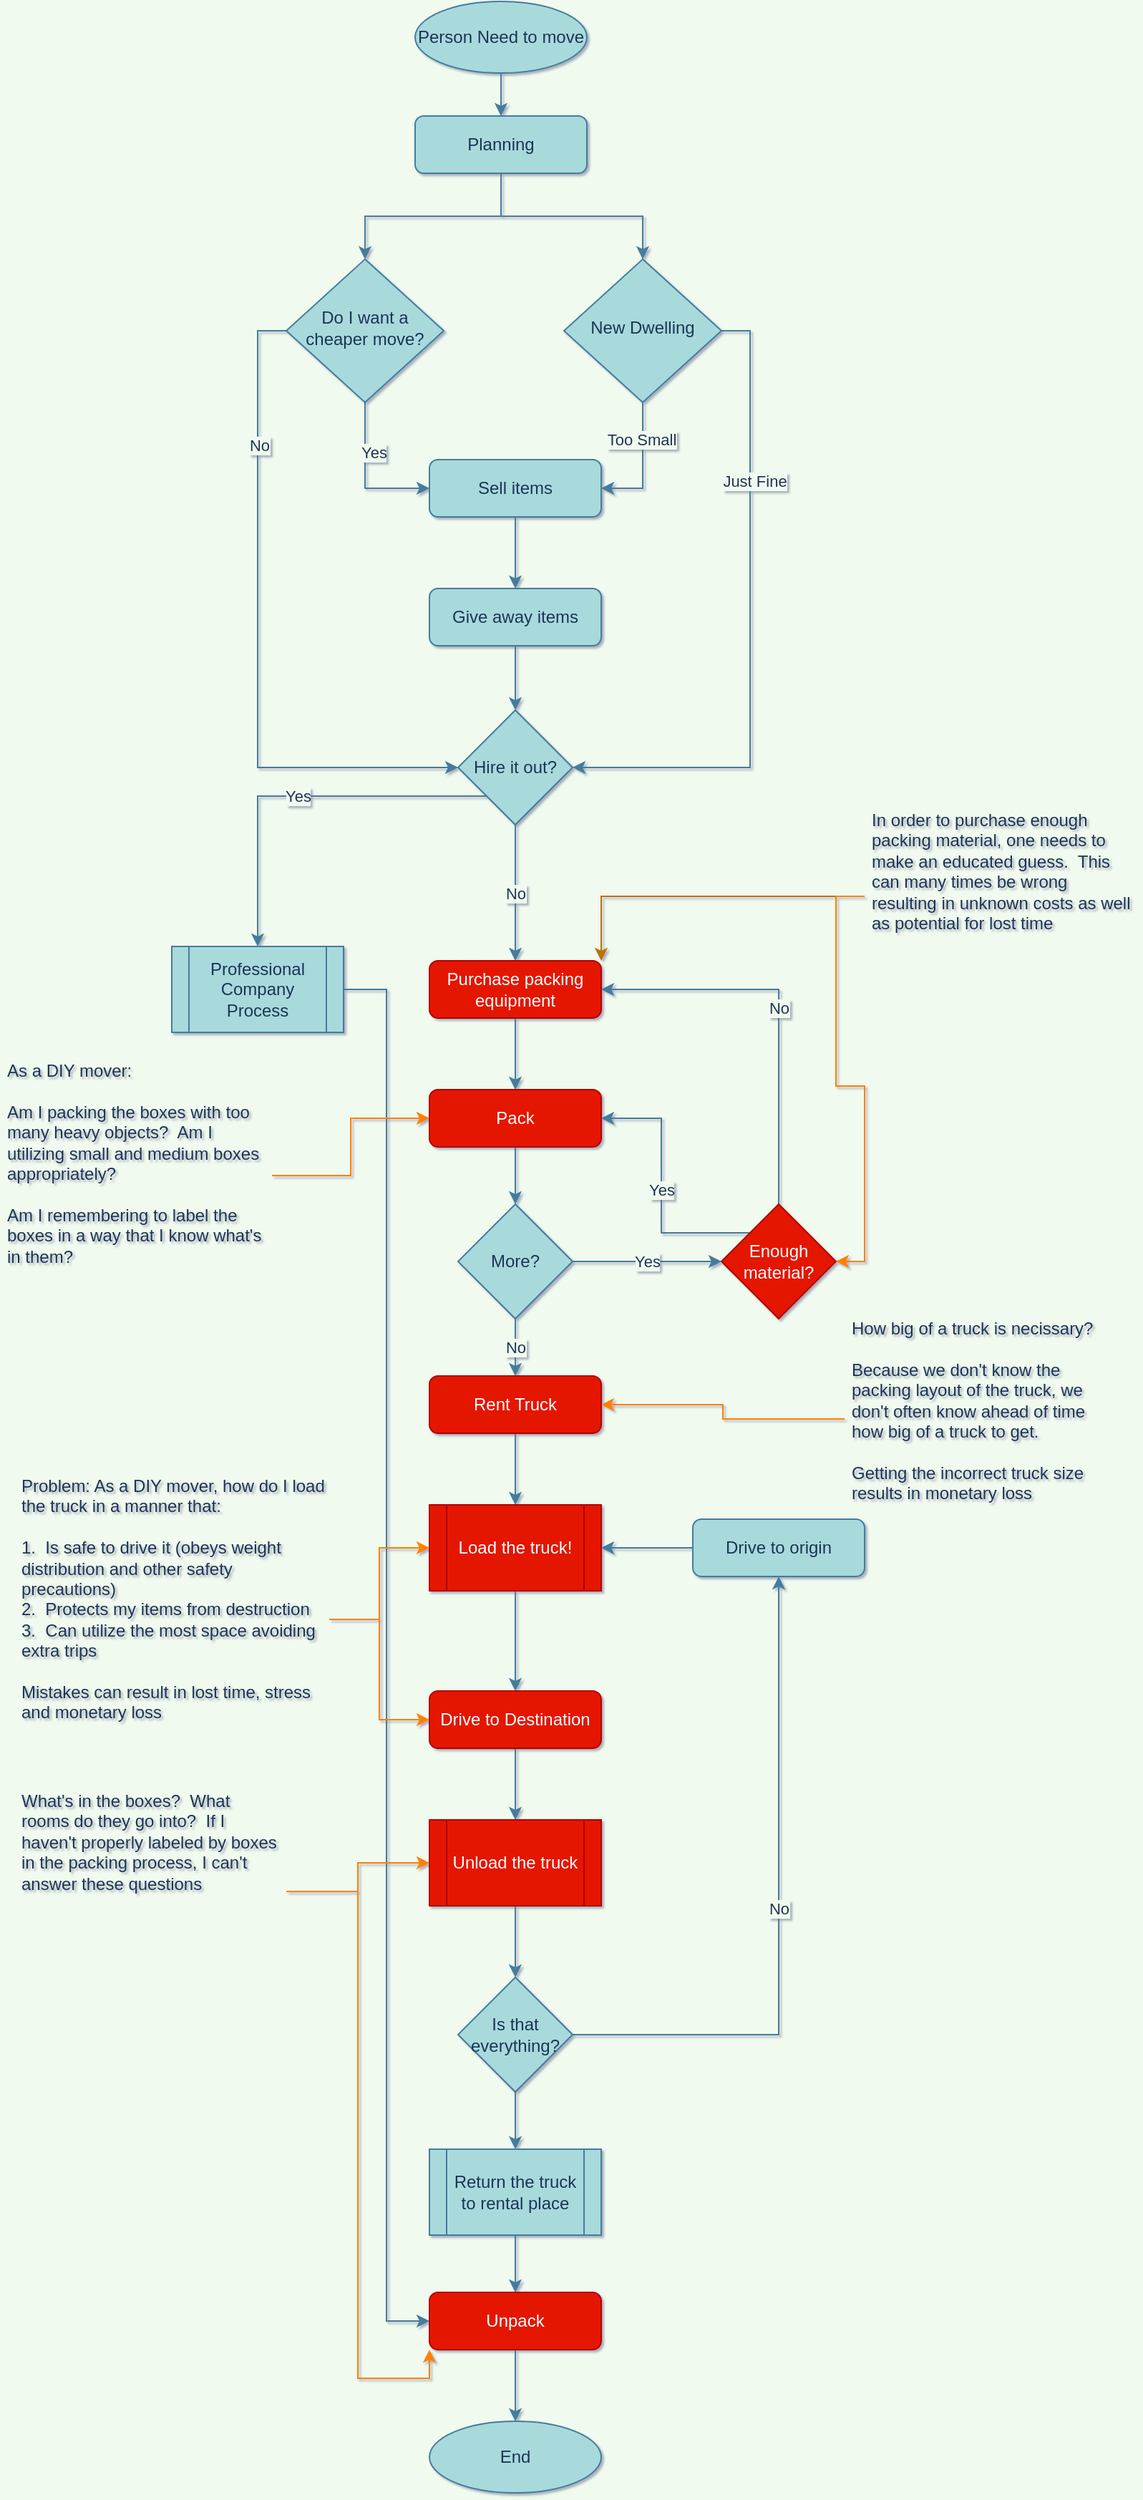 <mxfile version="13.7.4"><diagram id="C5RBs43oDa-KdzZeNtuy" name="Page-1"><mxGraphModel dx="1422" dy="791" grid="1" gridSize="10" guides="1" tooltips="1" connect="1" arrows="1" fold="1" page="1" pageScale="1" pageWidth="827" pageHeight="1169" background="#F1FAEE" math="0" shadow="1"><root><mxCell id="WIyWlLk6GJQsqaUBKTNV-0"/><mxCell id="WIyWlLk6GJQsqaUBKTNV-1" parent="WIyWlLk6GJQsqaUBKTNV-0"/><mxCell id="AgDbntee7CzR2gT0Nnll-7" style="edgeStyle=orthogonalEdgeStyle;rounded=0;orthogonalLoop=1;jettySize=auto;html=1;entryX=1;entryY=0.5;entryDx=0;entryDy=0;labelBackgroundColor=#F1FAEE;strokeColor=#457B9D;fontColor=#1D3557;" parent="WIyWlLk6GJQsqaUBKTNV-1" source="WIyWlLk6GJQsqaUBKTNV-6" target="WIyWlLk6GJQsqaUBKTNV-7" edge="1"><mxGeometry relative="1" as="geometry"/></mxCell><mxCell id="AgDbntee7CzR2gT0Nnll-9" value="Too Small" style="edgeLabel;html=1;align=center;verticalAlign=middle;resizable=0;points=[];labelBackgroundColor=#F1FAEE;fontColor=#1D3557;" parent="AgDbntee7CzR2gT0Nnll-7" vertex="1" connectable="0"><mxGeometry x="-0.412" y="-1" relative="1" as="geometry"><mxPoint as="offset"/></mxGeometry></mxCell><mxCell id="AgDbntee7CzR2gT0Nnll-31" style="edgeStyle=orthogonalEdgeStyle;rounded=0;orthogonalLoop=1;jettySize=auto;html=1;entryX=1;entryY=0.5;entryDx=0;entryDy=0;exitX=1;exitY=0.5;exitDx=0;exitDy=0;labelBackgroundColor=#F1FAEE;strokeColor=#457B9D;fontColor=#1D3557;" parent="WIyWlLk6GJQsqaUBKTNV-1" source="WIyWlLk6GJQsqaUBKTNV-6" target="AgDbntee7CzR2gT0Nnll-17" edge="1"><mxGeometry relative="1" as="geometry"/></mxCell><mxCell id="AgDbntee7CzR2gT0Nnll-32" value="Just Fine" style="edgeLabel;html=1;align=center;verticalAlign=middle;resizable=0;points=[];labelBackgroundColor=#F1FAEE;fontColor=#1D3557;" parent="AgDbntee7CzR2gT0Nnll-31" vertex="1" connectable="0"><mxGeometry x="-0.443" y="3" relative="1" as="geometry"><mxPoint as="offset"/></mxGeometry></mxCell><mxCell id="WIyWlLk6GJQsqaUBKTNV-6" value="New Dwelling" style="rhombus;whiteSpace=wrap;html=1;shadow=0;fontFamily=Helvetica;fontSize=12;align=center;strokeWidth=1;spacing=6;spacingTop=-4;fillColor=#A8DADC;strokeColor=#457B9D;fontColor=#1D3557;" parent="WIyWlLk6GJQsqaUBKTNV-1" vertex="1"><mxGeometry x="414" y="190" width="110" height="100" as="geometry"/></mxCell><mxCell id="AgDbntee7CzR2gT0Nnll-8" value="" style="edgeStyle=orthogonalEdgeStyle;rounded=0;orthogonalLoop=1;jettySize=auto;html=1;exitX=0.5;exitY=1;exitDx=0;exitDy=0;labelBackgroundColor=#F1FAEE;strokeColor=#457B9D;fontColor=#1D3557;" parent="WIyWlLk6GJQsqaUBKTNV-1" source="WIyWlLk6GJQsqaUBKTNV-7" target="AgDbntee7CzR2gT0Nnll-6" edge="1"><mxGeometry relative="1" as="geometry"/></mxCell><mxCell id="WIyWlLk6GJQsqaUBKTNV-7" value="Sell items" style="rounded=1;whiteSpace=wrap;html=1;fontSize=12;glass=0;strokeWidth=1;shadow=0;fillColor=#A8DADC;strokeColor=#457B9D;fontColor=#1D3557;" parent="WIyWlLk6GJQsqaUBKTNV-1" vertex="1"><mxGeometry x="320" y="330" width="120" height="40" as="geometry"/></mxCell><mxCell id="AgDbntee7CzR2gT0Nnll-26" style="edgeStyle=orthogonalEdgeStyle;rounded=0;orthogonalLoop=1;jettySize=auto;html=1;entryX=0.5;entryY=0;entryDx=0;entryDy=0;labelBackgroundColor=#F1FAEE;strokeColor=#457B9D;fontColor=#1D3557;" parent="WIyWlLk6GJQsqaUBKTNV-1" source="AgDbntee7CzR2gT0Nnll-0" target="AgDbntee7CzR2gT0Nnll-1" edge="1"><mxGeometry relative="1" as="geometry"/></mxCell><mxCell id="AgDbntee7CzR2gT0Nnll-0" value="Person Need to move" style="ellipse;whiteSpace=wrap;html=1;fillColor=#A8DADC;strokeColor=#457B9D;fontColor=#1D3557;" parent="WIyWlLk6GJQsqaUBKTNV-1" vertex="1"><mxGeometry x="310" y="10" width="120" height="50" as="geometry"/></mxCell><mxCell id="AgDbntee7CzR2gT0Nnll-27" style="edgeStyle=orthogonalEdgeStyle;rounded=0;orthogonalLoop=1;jettySize=auto;html=1;entryX=0.5;entryY=0;entryDx=0;entryDy=0;labelBackgroundColor=#F1FAEE;strokeColor=#457B9D;fontColor=#1D3557;" parent="WIyWlLk6GJQsqaUBKTNV-1" source="AgDbntee7CzR2gT0Nnll-1" target="WIyWlLk6GJQsqaUBKTNV-6" edge="1"><mxGeometry relative="1" as="geometry"/></mxCell><mxCell id="AgDbntee7CzR2gT0Nnll-30" style="edgeStyle=orthogonalEdgeStyle;rounded=0;orthogonalLoop=1;jettySize=auto;html=1;entryX=0.5;entryY=0;entryDx=0;entryDy=0;exitX=0.5;exitY=1;exitDx=0;exitDy=0;labelBackgroundColor=#F1FAEE;strokeColor=#457B9D;fontColor=#1D3557;" parent="WIyWlLk6GJQsqaUBKTNV-1" source="AgDbntee7CzR2gT0Nnll-1" target="AgDbntee7CzR2gT0Nnll-11" edge="1"><mxGeometry relative="1" as="geometry"/></mxCell><mxCell id="AgDbntee7CzR2gT0Nnll-1" value="Planning" style="rounded=1;whiteSpace=wrap;html=1;fontSize=12;glass=0;strokeWidth=1;shadow=0;fillColor=#A8DADC;strokeColor=#457B9D;fontColor=#1D3557;" parent="WIyWlLk6GJQsqaUBKTNV-1" vertex="1"><mxGeometry x="310" y="90" width="120" height="40" as="geometry"/></mxCell><mxCell id="AgDbntee7CzR2gT0Nnll-5" value="End" style="ellipse;whiteSpace=wrap;html=1;fillColor=#A8DADC;strokeColor=#457B9D;fontColor=#1D3557;" parent="WIyWlLk6GJQsqaUBKTNV-1" vertex="1"><mxGeometry x="320" y="1700" width="120" height="50" as="geometry"/></mxCell><mxCell id="AgDbntee7CzR2gT0Nnll-29" style="edgeStyle=orthogonalEdgeStyle;rounded=0;orthogonalLoop=1;jettySize=auto;html=1;entryX=0.5;entryY=0;entryDx=0;entryDy=0;labelBackgroundColor=#F1FAEE;strokeColor=#457B9D;fontColor=#1D3557;" parent="WIyWlLk6GJQsqaUBKTNV-1" source="AgDbntee7CzR2gT0Nnll-6" target="AgDbntee7CzR2gT0Nnll-17" edge="1"><mxGeometry relative="1" as="geometry"/></mxCell><mxCell id="AgDbntee7CzR2gT0Nnll-6" value="Give away items" style="rounded=1;whiteSpace=wrap;html=1;fontSize=12;glass=0;strokeWidth=1;shadow=0;fillColor=#A8DADC;strokeColor=#457B9D;fontColor=#1D3557;" parent="WIyWlLk6GJQsqaUBKTNV-1" vertex="1"><mxGeometry x="320" y="420" width="120" height="40" as="geometry"/></mxCell><mxCell id="AgDbntee7CzR2gT0Nnll-13" style="edgeStyle=orthogonalEdgeStyle;rounded=0;orthogonalLoop=1;jettySize=auto;html=1;entryX=0;entryY=0.5;entryDx=0;entryDy=0;labelBackgroundColor=#F1FAEE;strokeColor=#457B9D;fontColor=#1D3557;" parent="WIyWlLk6GJQsqaUBKTNV-1" source="AgDbntee7CzR2gT0Nnll-11" target="WIyWlLk6GJQsqaUBKTNV-7" edge="1"><mxGeometry relative="1" as="geometry"/></mxCell><mxCell id="AgDbntee7CzR2gT0Nnll-14" value="Yes" style="edgeLabel;html=1;align=center;verticalAlign=middle;resizable=0;points=[];labelBackgroundColor=#F1FAEE;fontColor=#1D3557;" parent="AgDbntee7CzR2gT0Nnll-13" vertex="1" connectable="0"><mxGeometry x="-0.338" y="6" relative="1" as="geometry"><mxPoint as="offset"/></mxGeometry></mxCell><mxCell id="AgDbntee7CzR2gT0Nnll-33" style="edgeStyle=orthogonalEdgeStyle;rounded=0;orthogonalLoop=1;jettySize=auto;html=1;entryX=0;entryY=0.5;entryDx=0;entryDy=0;exitX=0;exitY=0.5;exitDx=0;exitDy=0;labelBackgroundColor=#F1FAEE;strokeColor=#457B9D;fontColor=#1D3557;" parent="WIyWlLk6GJQsqaUBKTNV-1" source="AgDbntee7CzR2gT0Nnll-11" target="AgDbntee7CzR2gT0Nnll-17" edge="1"><mxGeometry relative="1" as="geometry"/></mxCell><mxCell id="AgDbntee7CzR2gT0Nnll-34" value="No" style="edgeLabel;html=1;align=center;verticalAlign=middle;resizable=0;points=[];labelBackgroundColor=#F1FAEE;fontColor=#1D3557;" parent="AgDbntee7CzR2gT0Nnll-33" vertex="1" connectable="0"><mxGeometry x="-0.57" y="1" relative="1" as="geometry"><mxPoint as="offset"/></mxGeometry></mxCell><mxCell id="AgDbntee7CzR2gT0Nnll-11" value="Do I want a cheaper move?" style="rhombus;whiteSpace=wrap;html=1;shadow=0;fontFamily=Helvetica;fontSize=12;align=center;strokeWidth=1;spacing=6;spacingTop=-4;fillColor=#A8DADC;strokeColor=#457B9D;fontColor=#1D3557;" parent="WIyWlLk6GJQsqaUBKTNV-1" vertex="1"><mxGeometry x="220" y="190" width="110" height="100" as="geometry"/></mxCell><mxCell id="AgDbntee7CzR2gT0Nnll-47" value="No" style="edgeStyle=orthogonalEdgeStyle;rounded=0;orthogonalLoop=1;jettySize=auto;html=1;labelBackgroundColor=#F1FAEE;strokeColor=#457B9D;fontColor=#1D3557;" parent="WIyWlLk6GJQsqaUBKTNV-1" source="AgDbntee7CzR2gT0Nnll-17" target="AgDbntee7CzR2gT0Nnll-18" edge="1"><mxGeometry relative="1" as="geometry"/></mxCell><mxCell id="BCpCwJ4QVLS-3uEzYNqA-1" value="Yes" style="edgeStyle=orthogonalEdgeStyle;rounded=0;orthogonalLoop=1;jettySize=auto;html=1;exitX=0;exitY=1;exitDx=0;exitDy=0;labelBackgroundColor=#F1FAEE;strokeColor=#457B9D;fontColor=#1D3557;" edge="1" parent="WIyWlLk6GJQsqaUBKTNV-1" source="AgDbntee7CzR2gT0Nnll-17" target="BCpCwJ4QVLS-3uEzYNqA-0"><mxGeometry relative="1" as="geometry"/></mxCell><mxCell id="AgDbntee7CzR2gT0Nnll-17" value="Hire it out?" style="rhombus;whiteSpace=wrap;html=1;fillColor=#A8DADC;strokeColor=#457B9D;fontColor=#1D3557;" parent="WIyWlLk6GJQsqaUBKTNV-1" vertex="1"><mxGeometry x="340" y="505" width="80" height="80" as="geometry"/></mxCell><mxCell id="AgDbntee7CzR2gT0Nnll-96" style="edgeStyle=orthogonalEdgeStyle;rounded=0;orthogonalLoop=1;jettySize=auto;html=1;labelBackgroundColor=#F1FAEE;strokeColor=#457B9D;fontColor=#1D3557;" parent="WIyWlLk6GJQsqaUBKTNV-1" source="AgDbntee7CzR2gT0Nnll-18" target="AgDbntee7CzR2gT0Nnll-49" edge="1"><mxGeometry relative="1" as="geometry"/></mxCell><mxCell id="AgDbntee7CzR2gT0Nnll-18" value="Purchase packing equipment" style="rounded=1;whiteSpace=wrap;html=1;fontSize=12;glass=0;strokeWidth=1;shadow=0;fillColor=#e51400;strokeColor=#B20000;fontColor=#ffffff;" parent="WIyWlLk6GJQsqaUBKTNV-1" vertex="1"><mxGeometry x="320" y="680" width="120" height="40" as="geometry"/></mxCell><mxCell id="AgDbntee7CzR2gT0Nnll-52" value="" style="edgeStyle=orthogonalEdgeStyle;rounded=0;orthogonalLoop=1;jettySize=auto;html=1;labelBackgroundColor=#F1FAEE;strokeColor=#457B9D;fontColor=#1D3557;" parent="WIyWlLk6GJQsqaUBKTNV-1" source="AgDbntee7CzR2gT0Nnll-49" target="AgDbntee7CzR2gT0Nnll-51" edge="1"><mxGeometry relative="1" as="geometry"/></mxCell><mxCell id="AgDbntee7CzR2gT0Nnll-49" value="Pack" style="rounded=1;whiteSpace=wrap;html=1;fontSize=12;glass=0;strokeWidth=1;shadow=0;fillColor=#e51400;strokeColor=#B20000;fontColor=#ffffff;" parent="WIyWlLk6GJQsqaUBKTNV-1" vertex="1"><mxGeometry x="320" y="770" width="120" height="40" as="geometry"/></mxCell><mxCell id="AgDbntee7CzR2gT0Nnll-55" value="Yes" style="edgeStyle=orthogonalEdgeStyle;rounded=0;orthogonalLoop=1;jettySize=auto;html=1;labelBackgroundColor=#F1FAEE;strokeColor=#457B9D;fontColor=#1D3557;" parent="WIyWlLk6GJQsqaUBKTNV-1" source="AgDbntee7CzR2gT0Nnll-51" target="AgDbntee7CzR2gT0Nnll-54" edge="1"><mxGeometry relative="1" as="geometry"/></mxCell><mxCell id="AgDbntee7CzR2gT0Nnll-59" value="No" style="edgeStyle=orthogonalEdgeStyle;rounded=0;orthogonalLoop=1;jettySize=auto;html=1;labelBackgroundColor=#F1FAEE;strokeColor=#457B9D;fontColor=#1D3557;" parent="WIyWlLk6GJQsqaUBKTNV-1" source="AgDbntee7CzR2gT0Nnll-51" target="AgDbntee7CzR2gT0Nnll-58" edge="1"><mxGeometry relative="1" as="geometry"/></mxCell><mxCell id="AgDbntee7CzR2gT0Nnll-51" value="More?" style="rhombus;whiteSpace=wrap;html=1;fillColor=#A8DADC;strokeColor=#457B9D;fontColor=#1D3557;" parent="WIyWlLk6GJQsqaUBKTNV-1" vertex="1"><mxGeometry x="340" y="850" width="80" height="80" as="geometry"/></mxCell><mxCell id="AgDbntee7CzR2gT0Nnll-56" value="No" style="edgeStyle=orthogonalEdgeStyle;rounded=0;orthogonalLoop=1;jettySize=auto;html=1;entryX=1;entryY=0.5;entryDx=0;entryDy=0;exitX=0.5;exitY=0;exitDx=0;exitDy=0;labelBackgroundColor=#F1FAEE;strokeColor=#457B9D;fontColor=#1D3557;" parent="WIyWlLk6GJQsqaUBKTNV-1" source="AgDbntee7CzR2gT0Nnll-54" target="AgDbntee7CzR2gT0Nnll-18" edge="1"><mxGeometry relative="1" as="geometry"/></mxCell><mxCell id="AgDbntee7CzR2gT0Nnll-57" value="Yes" style="edgeStyle=orthogonalEdgeStyle;rounded=0;orthogonalLoop=1;jettySize=auto;html=1;entryX=1;entryY=0.5;entryDx=0;entryDy=0;exitX=0;exitY=0;exitDx=0;exitDy=0;labelBackgroundColor=#F1FAEE;strokeColor=#457B9D;fontColor=#1D3557;" parent="WIyWlLk6GJQsqaUBKTNV-1" source="AgDbntee7CzR2gT0Nnll-54" target="AgDbntee7CzR2gT0Nnll-49" edge="1"><mxGeometry relative="1" as="geometry"/></mxCell><mxCell id="AgDbntee7CzR2gT0Nnll-54" value="Enough material?" style="rhombus;whiteSpace=wrap;html=1;fillColor=#e51400;strokeColor=#B20000;fontColor=#ffffff;" parent="WIyWlLk6GJQsqaUBKTNV-1" vertex="1"><mxGeometry x="524" y="850" width="80" height="80" as="geometry"/></mxCell><mxCell id="AgDbntee7CzR2gT0Nnll-61" value="" style="edgeStyle=orthogonalEdgeStyle;rounded=0;orthogonalLoop=1;jettySize=auto;html=1;labelBackgroundColor=#F1FAEE;strokeColor=#457B9D;fontColor=#1D3557;" parent="WIyWlLk6GJQsqaUBKTNV-1" source="AgDbntee7CzR2gT0Nnll-58" target="AgDbntee7CzR2gT0Nnll-60" edge="1"><mxGeometry relative="1" as="geometry"/></mxCell><mxCell id="AgDbntee7CzR2gT0Nnll-58" value="Rent Truck" style="rounded=1;whiteSpace=wrap;html=1;fontSize=12;glass=0;strokeWidth=1;shadow=0;fillColor=#e51400;strokeColor=#B20000;fontColor=#ffffff;" parent="WIyWlLk6GJQsqaUBKTNV-1" vertex="1"><mxGeometry x="320" y="970" width="120" height="40" as="geometry"/></mxCell><mxCell id="AgDbntee7CzR2gT0Nnll-66" value="" style="edgeStyle=orthogonalEdgeStyle;rounded=0;orthogonalLoop=1;jettySize=auto;html=1;labelBackgroundColor=#F1FAEE;strokeColor=#457B9D;fontColor=#1D3557;" parent="WIyWlLk6GJQsqaUBKTNV-1" source="AgDbntee7CzR2gT0Nnll-60" target="AgDbntee7CzR2gT0Nnll-63" edge="1"><mxGeometry relative="1" as="geometry"/></mxCell><mxCell id="AgDbntee7CzR2gT0Nnll-60" value="Load the truck!" style="shape=process;whiteSpace=wrap;html=1;backgroundOutline=1;fillColor=#e51400;strokeColor=#B20000;fontColor=#ffffff;" parent="WIyWlLk6GJQsqaUBKTNV-1" vertex="1"><mxGeometry x="320" y="1060" width="120" height="60" as="geometry"/></mxCell><mxCell id="AgDbntee7CzR2gT0Nnll-65" value="" style="edgeStyle=orthogonalEdgeStyle;rounded=0;orthogonalLoop=1;jettySize=auto;html=1;labelBackgroundColor=#F1FAEE;strokeColor=#457B9D;fontColor=#1D3557;" parent="WIyWlLk6GJQsqaUBKTNV-1" source="AgDbntee7CzR2gT0Nnll-63" target="AgDbntee7CzR2gT0Nnll-64" edge="1"><mxGeometry relative="1" as="geometry"/></mxCell><mxCell id="AgDbntee7CzR2gT0Nnll-63" value="Drive to Destination" style="rounded=1;whiteSpace=wrap;html=1;fontSize=12;glass=0;strokeWidth=1;shadow=0;fillColor=#e51400;strokeColor=#B20000;fontColor=#ffffff;" parent="WIyWlLk6GJQsqaUBKTNV-1" vertex="1"><mxGeometry x="320" y="1190" width="120" height="40" as="geometry"/></mxCell><mxCell id="AgDbntee7CzR2gT0Nnll-68" value="" style="edgeStyle=orthogonalEdgeStyle;rounded=0;orthogonalLoop=1;jettySize=auto;html=1;labelBackgroundColor=#F1FAEE;strokeColor=#457B9D;fontColor=#1D3557;" parent="WIyWlLk6GJQsqaUBKTNV-1" source="AgDbntee7CzR2gT0Nnll-64" target="AgDbntee7CzR2gT0Nnll-67" edge="1"><mxGeometry relative="1" as="geometry"/></mxCell><mxCell id="AgDbntee7CzR2gT0Nnll-64" value="Unload the truck" style="shape=process;whiteSpace=wrap;html=1;backgroundOutline=1;fillColor=#e51400;strokeColor=#B20000;fontColor=#ffffff;" parent="WIyWlLk6GJQsqaUBKTNV-1" vertex="1"><mxGeometry x="320" y="1280" width="120" height="60" as="geometry"/></mxCell><mxCell id="AgDbntee7CzR2gT0Nnll-70" value="No" style="edgeStyle=orthogonalEdgeStyle;rounded=0;orthogonalLoop=1;jettySize=auto;html=1;entryX=0.5;entryY=1;entryDx=0;entryDy=0;labelBackgroundColor=#F1FAEE;strokeColor=#457B9D;fontColor=#1D3557;" parent="WIyWlLk6GJQsqaUBKTNV-1" source="AgDbntee7CzR2gT0Nnll-67" target="AgDbntee7CzR2gT0Nnll-69" edge="1"><mxGeometry relative="1" as="geometry"/></mxCell><mxCell id="AgDbntee7CzR2gT0Nnll-92" value="" style="edgeStyle=orthogonalEdgeStyle;rounded=0;orthogonalLoop=1;jettySize=auto;html=1;labelBackgroundColor=#F1FAEE;strokeColor=#457B9D;fontColor=#1D3557;" parent="WIyWlLk6GJQsqaUBKTNV-1" source="AgDbntee7CzR2gT0Nnll-67" target="AgDbntee7CzR2gT0Nnll-72" edge="1"><mxGeometry relative="1" as="geometry"/></mxCell><mxCell id="AgDbntee7CzR2gT0Nnll-67" value="Is that everything?" style="rhombus;whiteSpace=wrap;html=1;fillColor=#A8DADC;strokeColor=#457B9D;fontColor=#1D3557;" parent="WIyWlLk6GJQsqaUBKTNV-1" vertex="1"><mxGeometry x="340" y="1390" width="80" height="80" as="geometry"/></mxCell><mxCell id="AgDbntee7CzR2gT0Nnll-71" value="" style="edgeStyle=orthogonalEdgeStyle;rounded=0;orthogonalLoop=1;jettySize=auto;html=1;labelBackgroundColor=#F1FAEE;strokeColor=#457B9D;fontColor=#1D3557;" parent="WIyWlLk6GJQsqaUBKTNV-1" source="AgDbntee7CzR2gT0Nnll-69" target="AgDbntee7CzR2gT0Nnll-60" edge="1"><mxGeometry relative="1" as="geometry"/></mxCell><mxCell id="AgDbntee7CzR2gT0Nnll-69" value="Drive to origin" style="rounded=1;whiteSpace=wrap;html=1;fontSize=12;glass=0;strokeWidth=1;shadow=0;fillColor=#A8DADC;strokeColor=#457B9D;fontColor=#1D3557;" parent="WIyWlLk6GJQsqaUBKTNV-1" vertex="1"><mxGeometry x="504" y="1070" width="120" height="40" as="geometry"/></mxCell><mxCell id="AgDbntee7CzR2gT0Nnll-94" value="" style="edgeStyle=orthogonalEdgeStyle;rounded=0;orthogonalLoop=1;jettySize=auto;html=1;labelBackgroundColor=#F1FAEE;strokeColor=#457B9D;fontColor=#1D3557;" parent="WIyWlLk6GJQsqaUBKTNV-1" source="AgDbntee7CzR2gT0Nnll-72" target="AgDbntee7CzR2gT0Nnll-93" edge="1"><mxGeometry relative="1" as="geometry"/></mxCell><mxCell id="AgDbntee7CzR2gT0Nnll-72" value="Return the truck to rental place" style="shape=process;whiteSpace=wrap;html=1;backgroundOutline=1;fillColor=#A8DADC;strokeColor=#457B9D;fontColor=#1D3557;" parent="WIyWlLk6GJQsqaUBKTNV-1" vertex="1"><mxGeometry x="320" y="1510" width="120" height="60" as="geometry"/></mxCell><mxCell id="AgDbntee7CzR2gT0Nnll-95" style="edgeStyle=orthogonalEdgeStyle;rounded=0;orthogonalLoop=1;jettySize=auto;html=1;labelBackgroundColor=#F1FAEE;strokeColor=#457B9D;fontColor=#1D3557;" parent="WIyWlLk6GJQsqaUBKTNV-1" source="AgDbntee7CzR2gT0Nnll-93" target="AgDbntee7CzR2gT0Nnll-5" edge="1"><mxGeometry relative="1" as="geometry"/></mxCell><mxCell id="AgDbntee7CzR2gT0Nnll-93" value="Unpack" style="rounded=1;whiteSpace=wrap;html=1;fontSize=12;glass=0;strokeWidth=1;shadow=0;fillColor=#e51400;strokeColor=#B20000;fontColor=#ffffff;" parent="WIyWlLk6GJQsqaUBKTNV-1" vertex="1"><mxGeometry x="320" y="1610" width="120" height="40" as="geometry"/></mxCell><mxCell id="BCpCwJ4QVLS-3uEzYNqA-2" style="edgeStyle=orthogonalEdgeStyle;rounded=0;orthogonalLoop=1;jettySize=auto;html=1;entryX=0;entryY=0.5;entryDx=0;entryDy=0;labelBackgroundColor=#F1FAEE;strokeColor=#457B9D;fontColor=#1D3557;" edge="1" parent="WIyWlLk6GJQsqaUBKTNV-1" source="BCpCwJ4QVLS-3uEzYNqA-0" target="AgDbntee7CzR2gT0Nnll-93"><mxGeometry relative="1" as="geometry"/></mxCell><mxCell id="BCpCwJ4QVLS-3uEzYNqA-0" value="Professional Company Process" style="shape=process;whiteSpace=wrap;html=1;backgroundOutline=1;fillColor=#A8DADC;strokeColor=#457B9D;fontColor=#1D3557;" vertex="1" parent="WIyWlLk6GJQsqaUBKTNV-1"><mxGeometry x="140" y="670" width="120" height="60" as="geometry"/></mxCell><mxCell id="BCpCwJ4QVLS-3uEzYNqA-7" style="edgeStyle=orthogonalEdgeStyle;rounded=0;orthogonalLoop=1;jettySize=auto;html=1;strokeColor=#BD7000;entryX=1;entryY=0;entryDx=0;entryDy=0;labelBackgroundColor=#F1FAEE;fontColor=#1D3557;fillColor=#f0a30a;" edge="1" parent="WIyWlLk6GJQsqaUBKTNV-1" source="BCpCwJ4QVLS-3uEzYNqA-3" target="AgDbntee7CzR2gT0Nnll-18"><mxGeometry relative="1" as="geometry"/></mxCell><mxCell id="BCpCwJ4QVLS-3uEzYNqA-8" style="edgeStyle=orthogonalEdgeStyle;rounded=0;orthogonalLoop=1;jettySize=auto;html=1;entryX=1;entryY=0.5;entryDx=0;entryDy=0;labelBackgroundColor=#F1FAEE;fontColor=#1D3557;strokeColor=#FF8000;" edge="1" parent="WIyWlLk6GJQsqaUBKTNV-1" source="BCpCwJ4QVLS-3uEzYNqA-3" target="AgDbntee7CzR2gT0Nnll-54"><mxGeometry relative="1" as="geometry"/></mxCell><mxCell id="BCpCwJ4QVLS-3uEzYNqA-3" value="In order to purchase enough packing material, one needs to make an educated guess.&amp;nbsp; This can many times be wrong resulting in unknown costs as well as potential for lost time" style="text;html=1;strokeColor=none;fillColor=none;spacing=5;spacingTop=-20;whiteSpace=wrap;overflow=hidden;rounded=0;fontColor=#1D3557;" vertex="1" parent="WIyWlLk6GJQsqaUBKTNV-1"><mxGeometry x="624" y="585" width="190" height="100" as="geometry"/></mxCell><mxCell id="BCpCwJ4QVLS-3uEzYNqA-6" style="edgeStyle=orthogonalEdgeStyle;rounded=0;orthogonalLoop=1;jettySize=auto;html=1;labelBackgroundColor=#F1FAEE;fontColor=#1D3557;strokeColor=#FF8000;" edge="1" parent="WIyWlLk6GJQsqaUBKTNV-1" source="BCpCwJ4QVLS-3uEzYNqA-4" target="AgDbntee7CzR2gT0Nnll-58"><mxGeometry relative="1" as="geometry"/></mxCell><mxCell id="BCpCwJ4QVLS-3uEzYNqA-4" value="&lt;div&gt;How big of a truck is necissary?&lt;/div&gt;&lt;div&gt;&lt;br&gt;&lt;/div&gt;&lt;div&gt;Because we don't know the packing layout of the truck, we don't often know ahead of time how big of a truck to get.&lt;/div&gt;&lt;div&gt;&lt;br&gt;&lt;/div&gt;&lt;div&gt;Getting the incorrect truck size results in monetary loss&lt;br&gt;&lt;/div&gt;" style="text;html=1;strokeColor=none;fillColor=none;spacing=5;spacingTop=-20;whiteSpace=wrap;overflow=hidden;rounded=0;fontColor=#1D3557;" vertex="1" parent="WIyWlLk6GJQsqaUBKTNV-1"><mxGeometry x="610" y="940" width="190" height="120" as="geometry"/></mxCell><mxCell id="BCpCwJ4QVLS-3uEzYNqA-10" style="edgeStyle=orthogonalEdgeStyle;rounded=0;orthogonalLoop=1;jettySize=auto;html=1;labelBackgroundColor=#F1FAEE;fontColor=#1D3557;strokeColor=#FF8000;" edge="1" parent="WIyWlLk6GJQsqaUBKTNV-1" source="BCpCwJ4QVLS-3uEzYNqA-9" target="AgDbntee7CzR2gT0Nnll-60"><mxGeometry relative="1" as="geometry"/></mxCell><mxCell id="BCpCwJ4QVLS-3uEzYNqA-11" style="edgeStyle=orthogonalEdgeStyle;rounded=0;orthogonalLoop=1;jettySize=auto;html=1;labelBackgroundColor=#F1FAEE;fontColor=#1D3557;strokeColor=#FF8000;" edge="1" parent="WIyWlLk6GJQsqaUBKTNV-1" source="BCpCwJ4QVLS-3uEzYNqA-9" target="AgDbntee7CzR2gT0Nnll-63"><mxGeometry relative="1" as="geometry"/></mxCell><mxCell id="BCpCwJ4QVLS-3uEzYNqA-9" value="&lt;div&gt;Problem: As a DIY mover, how do I load the truck in a manner that:&lt;/div&gt;&lt;div&gt;&lt;br&gt;&lt;/div&gt;&lt;div&gt;1.&amp;nbsp; Is safe to drive it (obeys weight distribution and other safety precautions)&lt;br&gt;&lt;/div&gt;&lt;div&gt;2.&amp;nbsp; Protects my items from destruction&lt;/div&gt;&lt;div&gt;3.&amp;nbsp; Can utilize the most space avoiding extra trips&lt;/div&gt;&lt;div&gt;&lt;br&gt;&lt;/div&gt;&lt;div&gt;Mistakes can result in lost time, stress and monetary loss&lt;br&gt;&lt;/div&gt;" style="text;html=1;strokeColor=none;fillColor=none;spacing=5;spacingTop=-20;whiteSpace=wrap;overflow=hidden;rounded=0;fontColor=#1D3557;" vertex="1" parent="WIyWlLk6GJQsqaUBKTNV-1"><mxGeometry x="30" y="1050" width="220" height="180" as="geometry"/></mxCell><mxCell id="BCpCwJ4QVLS-3uEzYNqA-13" style="edgeStyle=orthogonalEdgeStyle;rounded=0;orthogonalLoop=1;jettySize=auto;html=1;entryX=0;entryY=0.5;entryDx=0;entryDy=0;labelBackgroundColor=#F1FAEE;fontColor=#1D3557;strokeColor=#FF8000;" edge="1" parent="WIyWlLk6GJQsqaUBKTNV-1" source="BCpCwJ4QVLS-3uEzYNqA-12" target="AgDbntee7CzR2gT0Nnll-64"><mxGeometry relative="1" as="geometry"/></mxCell><mxCell id="BCpCwJ4QVLS-3uEzYNqA-17" style="edgeStyle=orthogonalEdgeStyle;rounded=0;orthogonalLoop=1;jettySize=auto;html=1;entryX=0;entryY=1;entryDx=0;entryDy=0;labelBackgroundColor=#F1FAEE;fontColor=#1D3557;strokeColor=#FF8000;" edge="1" parent="WIyWlLk6GJQsqaUBKTNV-1" source="BCpCwJ4QVLS-3uEzYNqA-12" target="AgDbntee7CzR2gT0Nnll-93"><mxGeometry relative="1" as="geometry"/></mxCell><mxCell id="BCpCwJ4QVLS-3uEzYNqA-12" value="What's in the boxes?&amp;nbsp; What rooms do they go into?&amp;nbsp; If I haven't properly labeled by boxes in the packing process, I can't answer these questions" style="text;html=1;strokeColor=none;fillColor=none;spacing=5;spacingTop=-20;whiteSpace=wrap;overflow=hidden;rounded=0;fontColor=#1D3557;" vertex="1" parent="WIyWlLk6GJQsqaUBKTNV-1"><mxGeometry x="30" y="1270" width="190" height="120" as="geometry"/></mxCell><mxCell id="BCpCwJ4QVLS-3uEzYNqA-14" style="edgeStyle=orthogonalEdgeStyle;rounded=0;orthogonalLoop=1;jettySize=auto;html=1;exitX=0.5;exitY=1;exitDx=0;exitDy=0;strokeColor=#457B9D;labelBackgroundColor=#F1FAEE;fontColor=#1D3557;" edge="1" parent="WIyWlLk6GJQsqaUBKTNV-1" source="BCpCwJ4QVLS-3uEzYNqA-12" target="BCpCwJ4QVLS-3uEzYNqA-12"><mxGeometry relative="1" as="geometry"/></mxCell><mxCell id="BCpCwJ4QVLS-3uEzYNqA-16" style="edgeStyle=orthogonalEdgeStyle;rounded=0;orthogonalLoop=1;jettySize=auto;html=1;labelBackgroundColor=#F1FAEE;fontColor=#1D3557;strokeColor=#FF8000;" edge="1" parent="WIyWlLk6GJQsqaUBKTNV-1" source="BCpCwJ4QVLS-3uEzYNqA-15" target="AgDbntee7CzR2gT0Nnll-49"><mxGeometry relative="1" as="geometry"/></mxCell><mxCell id="BCpCwJ4QVLS-3uEzYNqA-15" value="&lt;div&gt;As a DIY mover:&lt;/div&gt;&lt;div&gt;&lt;br&gt;&lt;/div&gt;&lt;div&gt;Am I packing the boxes with too many heavy objects?&amp;nbsp; Am I utilizing small and medium boxes appropriately?&lt;br&gt;&lt;/div&gt;&lt;div&gt;&lt;br&gt;&lt;/div&gt;&lt;div&gt;Am I remembering to label the boxes in a way that I know what's in them?&lt;br&gt;&lt;/div&gt;" style="text;html=1;strokeColor=none;fillColor=none;spacing=5;spacingTop=-20;whiteSpace=wrap;overflow=hidden;rounded=0;fontColor=#1D3557;" vertex="1" parent="WIyWlLk6GJQsqaUBKTNV-1"><mxGeometry x="20" y="760" width="190" height="140" as="geometry"/></mxCell></root></mxGraphModel></diagram></mxfile>
